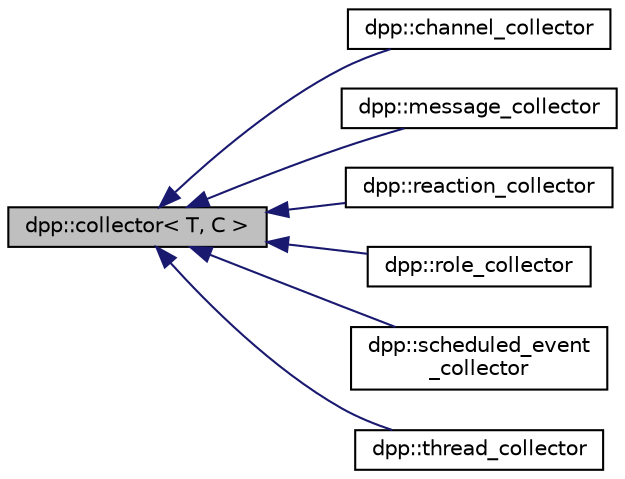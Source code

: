 digraph "dpp::collector&lt; T, C &gt;"
{
 // INTERACTIVE_SVG=YES
 // LATEX_PDF_SIZE
  bgcolor="transparent";
  edge [fontname="Helvetica",fontsize="10",labelfontname="Helvetica",labelfontsize="10"];
  node [fontname="Helvetica",fontsize="10",shape=record];
  rankdir="LR";
  Node1 [label="dpp::collector\< T, C \>",height=0.2,width=0.4,color="black", fillcolor="grey75", style="filled", fontcolor="black",tooltip="Collects objects from events during a specified time period."];
  Node1 -> Node2 [dir="back",color="midnightblue",fontsize="10",style="solid",fontname="Helvetica"];
  Node2 [label="dpp::channel_collector",height=0.2,width=0.4,color="black",URL="$classdpp_1_1channel__collector.html",tooltip="Channel collector. Collects channels during a set timeframe and returns them in a list via the comple..."];
  Node1 -> Node3 [dir="back",color="midnightblue",fontsize="10",style="solid",fontname="Helvetica"];
  Node3 [label="dpp::message_collector",height=0.2,width=0.4,color="black",URL="$classdpp_1_1message__collector.html",tooltip="Message collector. Collects messages during a set timeframe and returns them in a list via the comple..."];
  Node1 -> Node4 [dir="back",color="midnightblue",fontsize="10",style="solid",fontname="Helvetica"];
  Node4 [label="dpp::reaction_collector",height=0.2,width=0.4,color="black",URL="$classdpp_1_1reaction__collector.html",tooltip="Reaction collector. Collects message reactions during a set timeframe and returns them in a list via ..."];
  Node1 -> Node5 [dir="back",color="midnightblue",fontsize="10",style="solid",fontname="Helvetica"];
  Node5 [label="dpp::role_collector",height=0.2,width=0.4,color="black",URL="$classdpp_1_1role__collector.html",tooltip="Role collector. Collects guild roles during a set timeframe and returns them in a list via the comple..."];
  Node1 -> Node6 [dir="back",color="midnightblue",fontsize="10",style="solid",fontname="Helvetica"];
  Node6 [label="dpp::scheduled_event\l_collector",height=0.2,width=0.4,color="black",URL="$classdpp_1_1scheduled__event__collector.html",tooltip="Scheduled event collector. Collects messages during a set timeframe and returns them in a list via th..."];
  Node1 -> Node7 [dir="back",color="midnightblue",fontsize="10",style="solid",fontname="Helvetica"];
  Node7 [label="dpp::thread_collector",height=0.2,width=0.4,color="black",URL="$classdpp_1_1thread__collector.html",tooltip="Thread collector. Collects threads during a set timeframe and returns them in a list via the complete..."];
}
